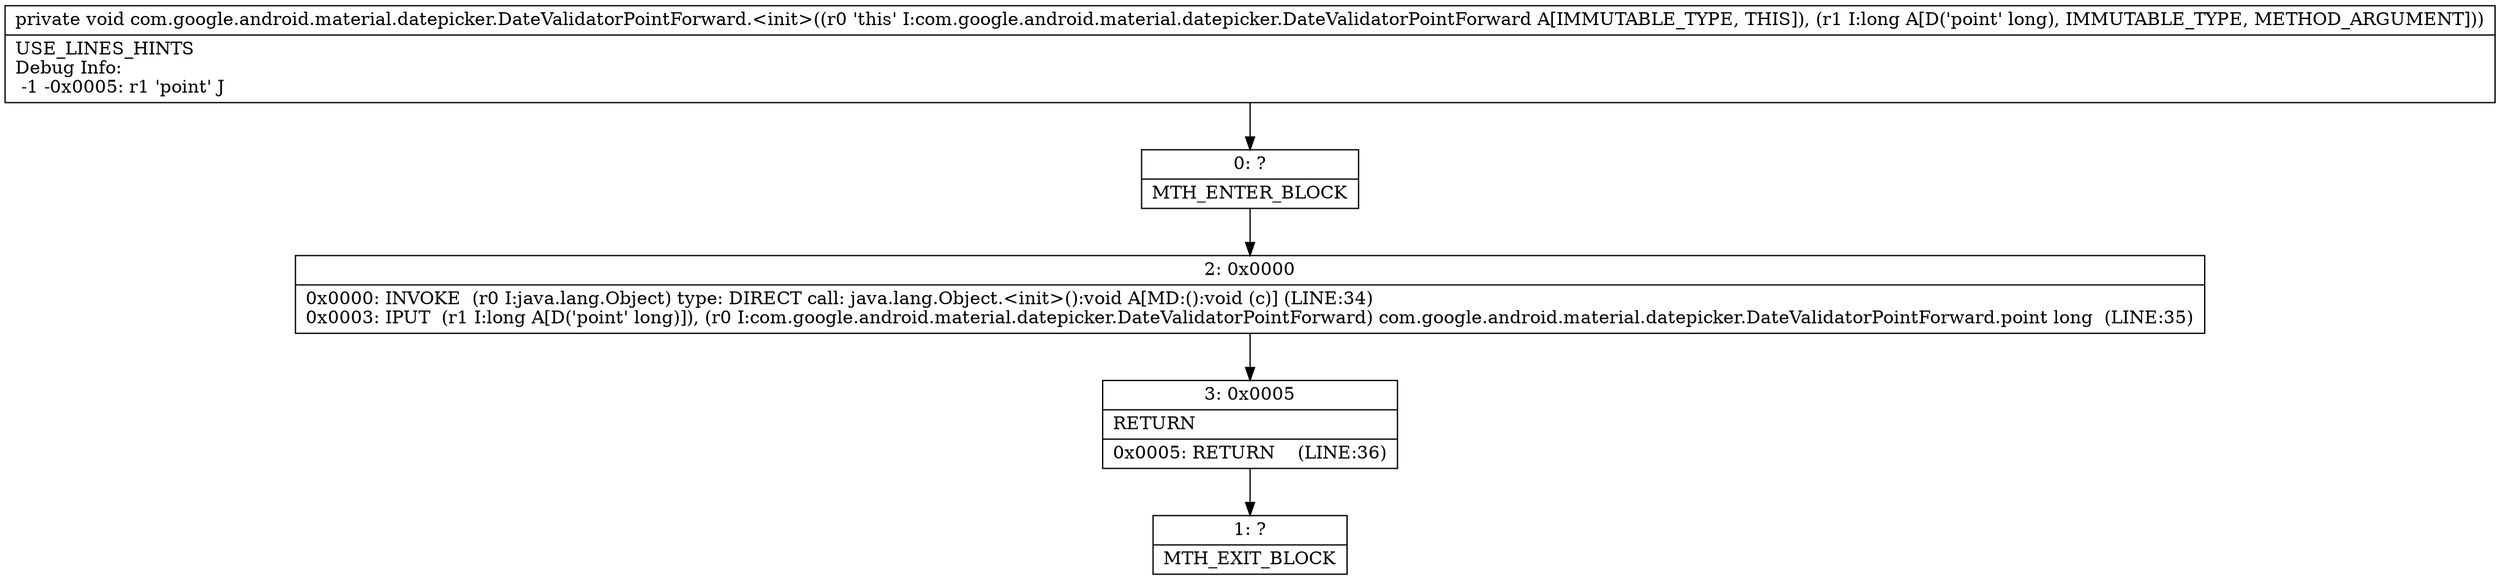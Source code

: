 digraph "CFG forcom.google.android.material.datepicker.DateValidatorPointForward.\<init\>(J)V" {
Node_0 [shape=record,label="{0\:\ ?|MTH_ENTER_BLOCK\l}"];
Node_2 [shape=record,label="{2\:\ 0x0000|0x0000: INVOKE  (r0 I:java.lang.Object) type: DIRECT call: java.lang.Object.\<init\>():void A[MD:():void (c)] (LINE:34)\l0x0003: IPUT  (r1 I:long A[D('point' long)]), (r0 I:com.google.android.material.datepicker.DateValidatorPointForward) com.google.android.material.datepicker.DateValidatorPointForward.point long  (LINE:35)\l}"];
Node_3 [shape=record,label="{3\:\ 0x0005|RETURN\l|0x0005: RETURN    (LINE:36)\l}"];
Node_1 [shape=record,label="{1\:\ ?|MTH_EXIT_BLOCK\l}"];
MethodNode[shape=record,label="{private void com.google.android.material.datepicker.DateValidatorPointForward.\<init\>((r0 'this' I:com.google.android.material.datepicker.DateValidatorPointForward A[IMMUTABLE_TYPE, THIS]), (r1 I:long A[D('point' long), IMMUTABLE_TYPE, METHOD_ARGUMENT]))  | USE_LINES_HINTS\lDebug Info:\l  \-1 \-0x0005: r1 'point' J\l}"];
MethodNode -> Node_0;Node_0 -> Node_2;
Node_2 -> Node_3;
Node_3 -> Node_1;
}

